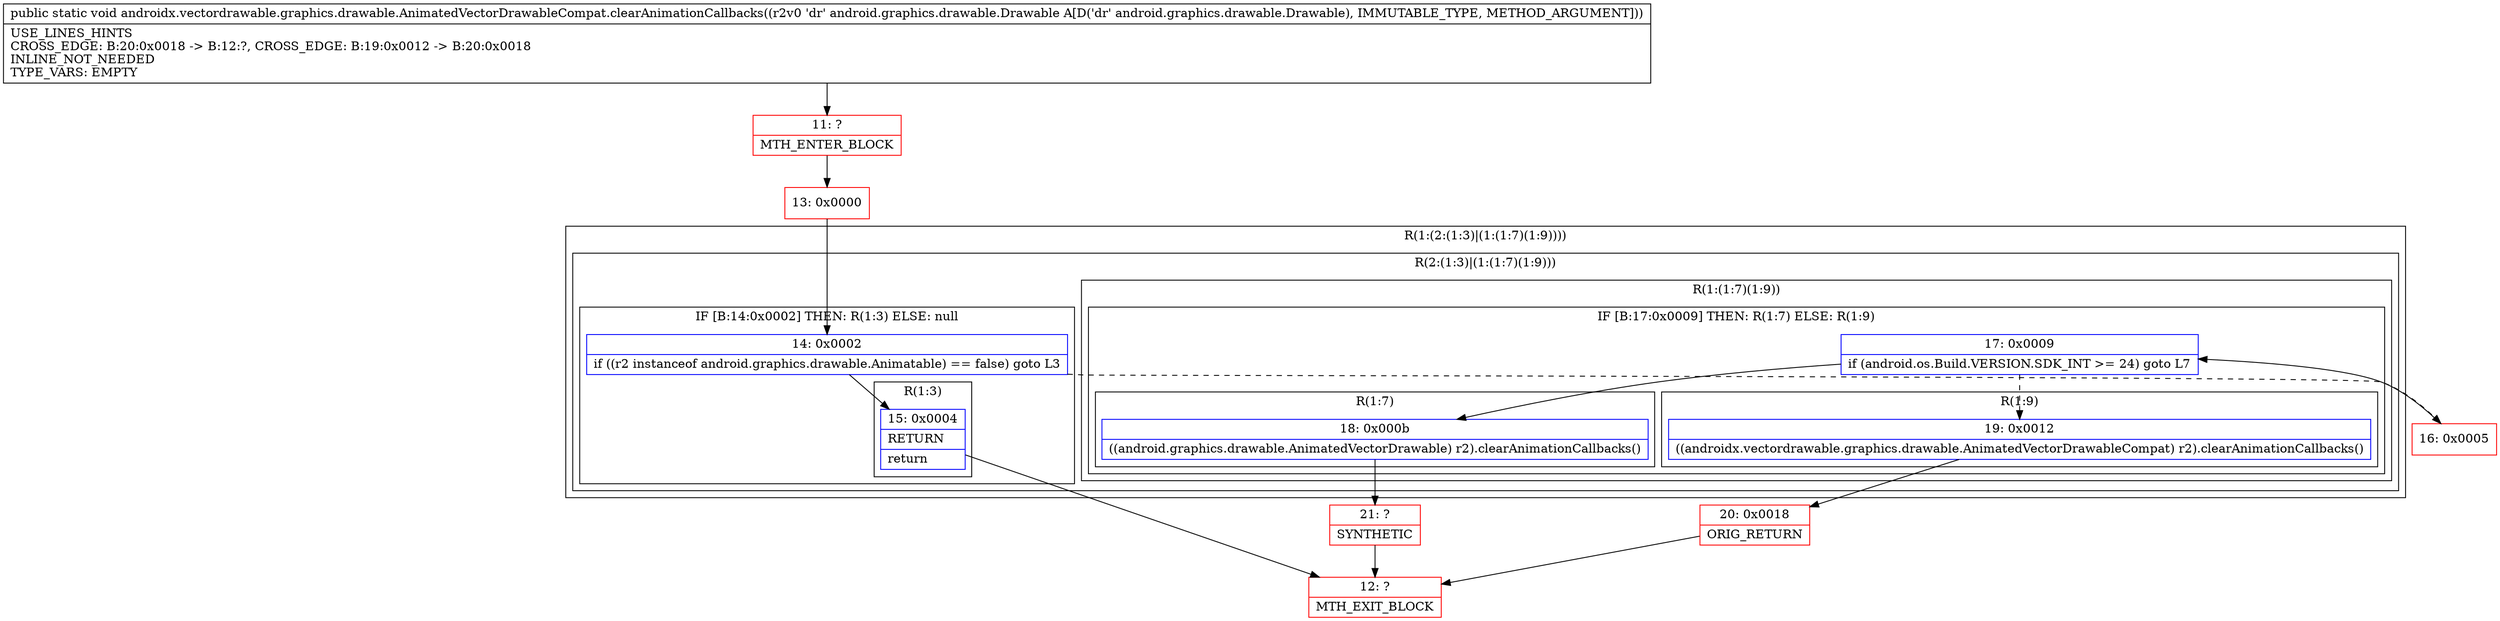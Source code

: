 digraph "CFG forandroidx.vectordrawable.graphics.drawable.AnimatedVectorDrawableCompat.clearAnimationCallbacks(Landroid\/graphics\/drawable\/Drawable;)V" {
subgraph cluster_Region_1982416496 {
label = "R(1:(2:(1:3)|(1:(1:7)(1:9))))";
node [shape=record,color=blue];
subgraph cluster_Region_1417780950 {
label = "R(2:(1:3)|(1:(1:7)(1:9)))";
node [shape=record,color=blue];
subgraph cluster_IfRegion_2136297898 {
label = "IF [B:14:0x0002] THEN: R(1:3) ELSE: null";
node [shape=record,color=blue];
Node_14 [shape=record,label="{14\:\ 0x0002|if ((r2 instanceof android.graphics.drawable.Animatable) == false) goto L3\l}"];
subgraph cluster_Region_905761310 {
label = "R(1:3)";
node [shape=record,color=blue];
Node_15 [shape=record,label="{15\:\ 0x0004|RETURN\l|return\l}"];
}
}
subgraph cluster_Region_165283863 {
label = "R(1:(1:7)(1:9))";
node [shape=record,color=blue];
subgraph cluster_IfRegion_1375031508 {
label = "IF [B:17:0x0009] THEN: R(1:7) ELSE: R(1:9)";
node [shape=record,color=blue];
Node_17 [shape=record,label="{17\:\ 0x0009|if (android.os.Build.VERSION.SDK_INT \>= 24) goto L7\l}"];
subgraph cluster_Region_83395393 {
label = "R(1:7)";
node [shape=record,color=blue];
Node_18 [shape=record,label="{18\:\ 0x000b|((android.graphics.drawable.AnimatedVectorDrawable) r2).clearAnimationCallbacks()\l}"];
}
subgraph cluster_Region_1464327650 {
label = "R(1:9)";
node [shape=record,color=blue];
Node_19 [shape=record,label="{19\:\ 0x0012|((androidx.vectordrawable.graphics.drawable.AnimatedVectorDrawableCompat) r2).clearAnimationCallbacks()\l}"];
}
}
}
}
}
Node_11 [shape=record,color=red,label="{11\:\ ?|MTH_ENTER_BLOCK\l}"];
Node_13 [shape=record,color=red,label="{13\:\ 0x0000}"];
Node_12 [shape=record,color=red,label="{12\:\ ?|MTH_EXIT_BLOCK\l}"];
Node_16 [shape=record,color=red,label="{16\:\ 0x0005}"];
Node_21 [shape=record,color=red,label="{21\:\ ?|SYNTHETIC\l}"];
Node_20 [shape=record,color=red,label="{20\:\ 0x0018|ORIG_RETURN\l}"];
MethodNode[shape=record,label="{public static void androidx.vectordrawable.graphics.drawable.AnimatedVectorDrawableCompat.clearAnimationCallbacks((r2v0 'dr' android.graphics.drawable.Drawable A[D('dr' android.graphics.drawable.Drawable), IMMUTABLE_TYPE, METHOD_ARGUMENT]))  | USE_LINES_HINTS\lCROSS_EDGE: B:20:0x0018 \-\> B:12:?, CROSS_EDGE: B:19:0x0012 \-\> B:20:0x0018\lINLINE_NOT_NEEDED\lTYPE_VARS: EMPTY\l}"];
MethodNode -> Node_11;Node_14 -> Node_15;
Node_14 -> Node_16[style=dashed];
Node_15 -> Node_12;
Node_17 -> Node_18;
Node_17 -> Node_19[style=dashed];
Node_18 -> Node_21;
Node_19 -> Node_20;
Node_11 -> Node_13;
Node_13 -> Node_14;
Node_16 -> Node_17;
Node_21 -> Node_12;
Node_20 -> Node_12;
}

